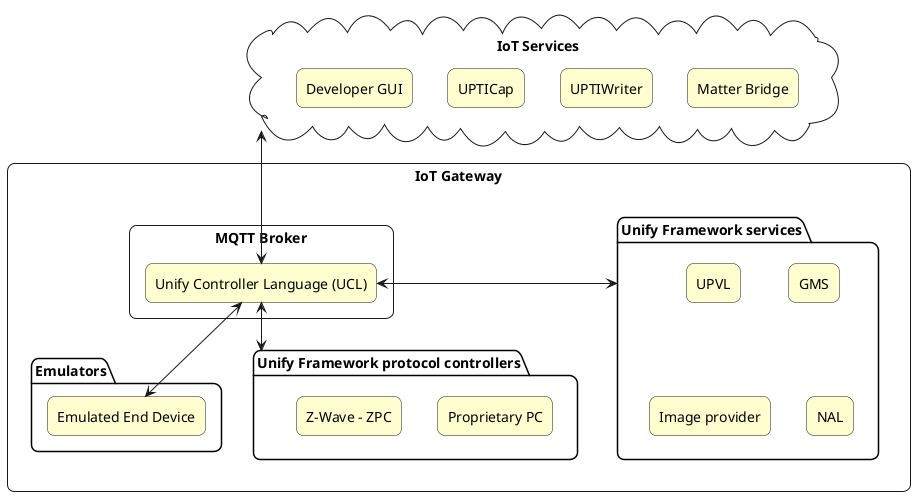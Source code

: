 @startuml SDKOverview

skinparam roundCorner 15

top to bottom direction

cloud "IoT Services" as IOTService {
    rectangle "Developer GUI" as DEVGUI #FEFECE
    rectangle "UPTICap" as UPTICAP #FEFECE
    rectangle "UPTIWriter" as UPTIWRITER #FEFECE
    rectangle "Matter Bridge" as UMB #FEFECE

    DEVGUI -[hidden]r->UPTICAP
    UPTICAP -[hidden]r->UPTIWRITER 
    UPTIWRITER -[hidden]r->UMB
}

rectangle "IoT Gateway" {

    package "Unify Framework services" as services {
        rectangle "NAL" as NAL #FEFECE
        rectangle "UPVL" as UPVL #FEFECE
        rectangle "Image provider" as IMP #FEFECE
        rectangle "GMS" as GMS #FEFECE
    }

    rectangle "MQTT Broker" as Broker {
        rectangle "Unify Controller Language (UCL)" as ABLayer #FEFECE
    }

    ABLayer <-> services

    GMS -[hidden]r-> IMP
    IMP -[hidden]r-> NAL
    NAL -[hidden]d-> GMS

    package "Unify Framework protocol controllers" as PCS {
        rectangle "Z-Wave - ZPC" as ZPC #FEFECE
        rectangle "Proprietary PC" as ProprietaryPC #FEFECE
    }

    package "Emulators" as Emulators {
        rectangle "Emulated End Device" as EED #FEFECE
    }
}

ZPC -[hidden]r-> ProprietaryPC
EED -[hidden]r-> PCS

' Relation between EED and MQTT abstraction layer
ABLayer <-d-> EED

' Relation between Protocol controllers and MQTT abstraction layer
ABLayer <-d-> PCS

' IoT Services relation to the rest
IOTService <-d-> ABLayer


@enduml